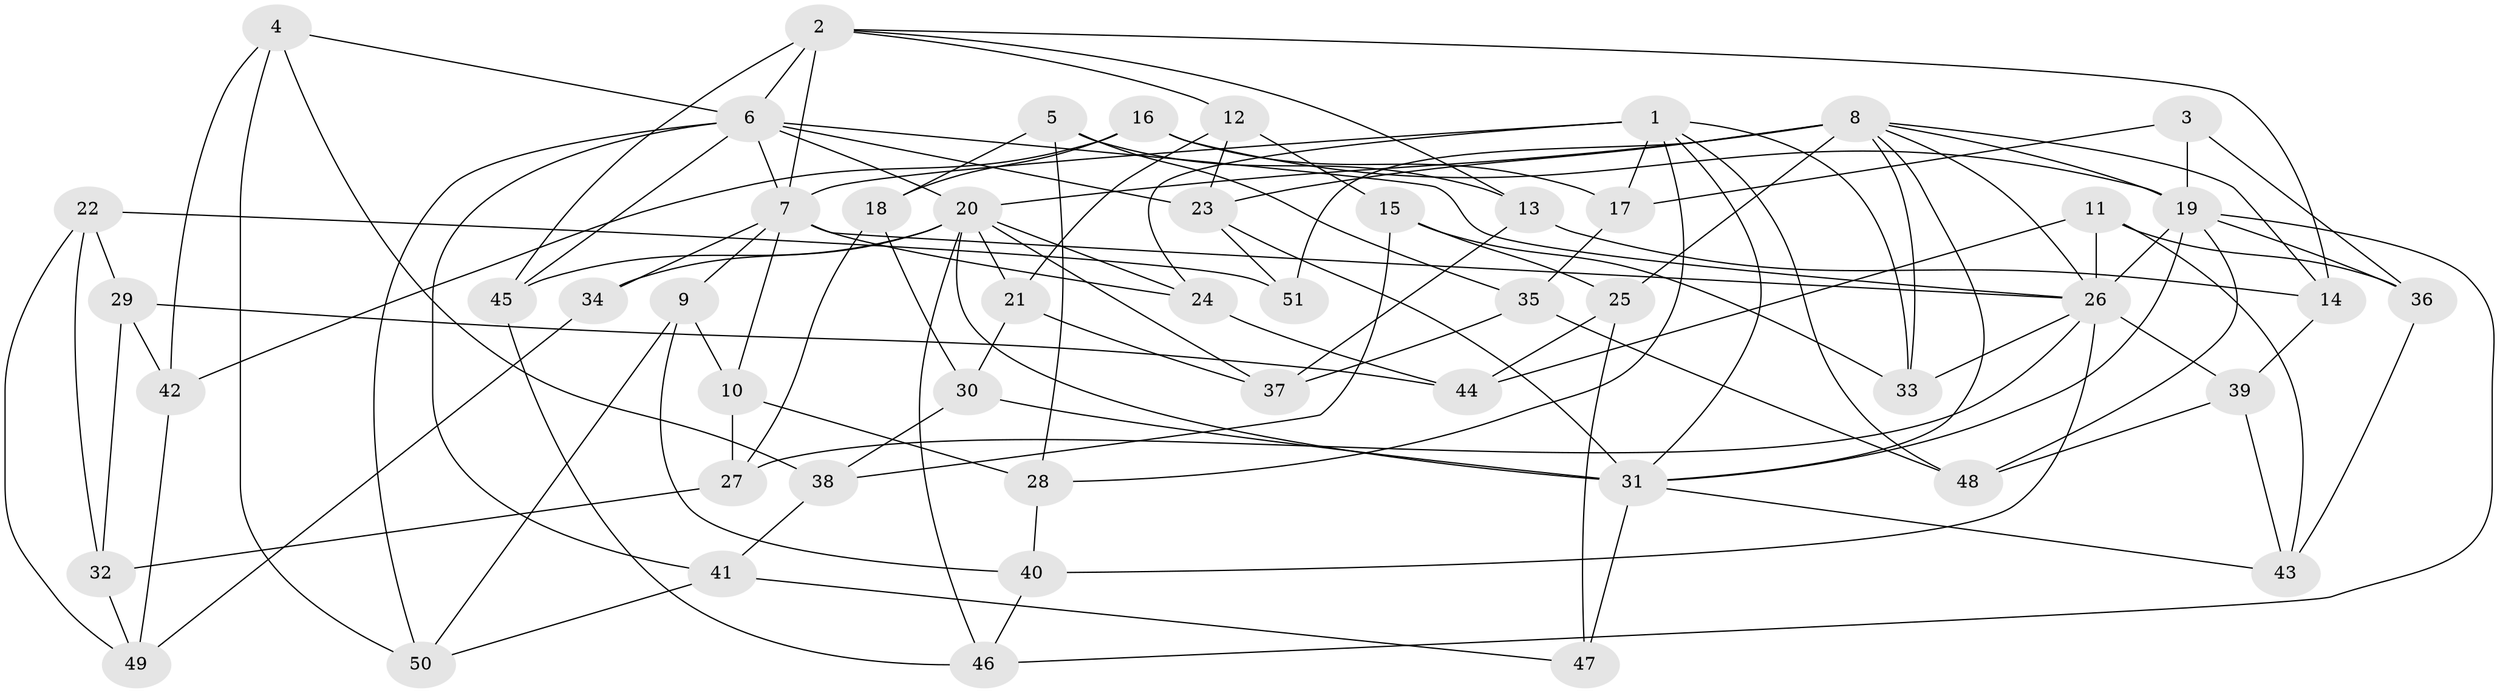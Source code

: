 // original degree distribution, {4: 1.0}
// Generated by graph-tools (version 1.1) at 2025/53/03/04/25 22:53:51]
// undirected, 51 vertices, 119 edges
graph export_dot {
  node [color=gray90,style=filled];
  1;
  2;
  3;
  4;
  5;
  6;
  7;
  8;
  9;
  10;
  11;
  12;
  13;
  14;
  15;
  16;
  17;
  18;
  19;
  20;
  21;
  22;
  23;
  24;
  25;
  26;
  27;
  28;
  29;
  30;
  31;
  32;
  33;
  34;
  35;
  36;
  37;
  38;
  39;
  40;
  41;
  42;
  43;
  44;
  45;
  46;
  47;
  48;
  49;
  50;
  51;
  1 -- 7 [weight=2.0];
  1 -- 17 [weight=1.0];
  1 -- 24 [weight=1.0];
  1 -- 28 [weight=1.0];
  1 -- 31 [weight=1.0];
  1 -- 33 [weight=1.0];
  1 -- 48 [weight=1.0];
  2 -- 6 [weight=2.0];
  2 -- 7 [weight=4.0];
  2 -- 12 [weight=1.0];
  2 -- 13 [weight=1.0];
  2 -- 14 [weight=1.0];
  2 -- 45 [weight=1.0];
  3 -- 17 [weight=1.0];
  3 -- 19 [weight=2.0];
  3 -- 36 [weight=1.0];
  4 -- 6 [weight=1.0];
  4 -- 38 [weight=1.0];
  4 -- 42 [weight=1.0];
  4 -- 50 [weight=1.0];
  5 -- 13 [weight=1.0];
  5 -- 18 [weight=1.0];
  5 -- 28 [weight=1.0];
  5 -- 35 [weight=1.0];
  6 -- 7 [weight=1.0];
  6 -- 20 [weight=3.0];
  6 -- 23 [weight=1.0];
  6 -- 26 [weight=1.0];
  6 -- 41 [weight=1.0];
  6 -- 45 [weight=1.0];
  6 -- 50 [weight=1.0];
  7 -- 9 [weight=1.0];
  7 -- 10 [weight=1.0];
  7 -- 24 [weight=1.0];
  7 -- 26 [weight=1.0];
  7 -- 34 [weight=1.0];
  8 -- 14 [weight=1.0];
  8 -- 19 [weight=1.0];
  8 -- 20 [weight=1.0];
  8 -- 23 [weight=1.0];
  8 -- 25 [weight=1.0];
  8 -- 26 [weight=1.0];
  8 -- 31 [weight=1.0];
  8 -- 33 [weight=1.0];
  8 -- 51 [weight=2.0];
  9 -- 10 [weight=1.0];
  9 -- 40 [weight=1.0];
  9 -- 50 [weight=1.0];
  10 -- 27 [weight=1.0];
  10 -- 28 [weight=1.0];
  11 -- 26 [weight=1.0];
  11 -- 36 [weight=1.0];
  11 -- 43 [weight=1.0];
  11 -- 44 [weight=1.0];
  12 -- 15 [weight=1.0];
  12 -- 21 [weight=1.0];
  12 -- 23 [weight=1.0];
  13 -- 14 [weight=1.0];
  13 -- 37 [weight=1.0];
  14 -- 39 [weight=1.0];
  15 -- 25 [weight=1.0];
  15 -- 33 [weight=1.0];
  15 -- 38 [weight=1.0];
  16 -- 17 [weight=1.0];
  16 -- 18 [weight=1.0];
  16 -- 19 [weight=1.0];
  16 -- 42 [weight=1.0];
  17 -- 35 [weight=1.0];
  18 -- 27 [weight=1.0];
  18 -- 30 [weight=1.0];
  19 -- 26 [weight=2.0];
  19 -- 31 [weight=1.0];
  19 -- 36 [weight=1.0];
  19 -- 46 [weight=1.0];
  19 -- 48 [weight=1.0];
  20 -- 21 [weight=1.0];
  20 -- 24 [weight=1.0];
  20 -- 31 [weight=1.0];
  20 -- 34 [weight=2.0];
  20 -- 37 [weight=1.0];
  20 -- 45 [weight=1.0];
  20 -- 46 [weight=1.0];
  21 -- 30 [weight=1.0];
  21 -- 37 [weight=1.0];
  22 -- 29 [weight=1.0];
  22 -- 32 [weight=1.0];
  22 -- 49 [weight=1.0];
  22 -- 51 [weight=1.0];
  23 -- 31 [weight=2.0];
  23 -- 51 [weight=1.0];
  24 -- 44 [weight=1.0];
  25 -- 44 [weight=1.0];
  25 -- 47 [weight=1.0];
  26 -- 27 [weight=1.0];
  26 -- 33 [weight=1.0];
  26 -- 39 [weight=1.0];
  26 -- 40 [weight=1.0];
  27 -- 32 [weight=1.0];
  28 -- 40 [weight=1.0];
  29 -- 32 [weight=1.0];
  29 -- 42 [weight=1.0];
  29 -- 44 [weight=1.0];
  30 -- 31 [weight=1.0];
  30 -- 38 [weight=1.0];
  31 -- 43 [weight=1.0];
  31 -- 47 [weight=2.0];
  32 -- 49 [weight=1.0];
  34 -- 49 [weight=1.0];
  35 -- 37 [weight=1.0];
  35 -- 48 [weight=1.0];
  36 -- 43 [weight=1.0];
  38 -- 41 [weight=1.0];
  39 -- 43 [weight=1.0];
  39 -- 48 [weight=1.0];
  40 -- 46 [weight=1.0];
  41 -- 47 [weight=1.0];
  41 -- 50 [weight=1.0];
  42 -- 49 [weight=1.0];
  45 -- 46 [weight=1.0];
}
